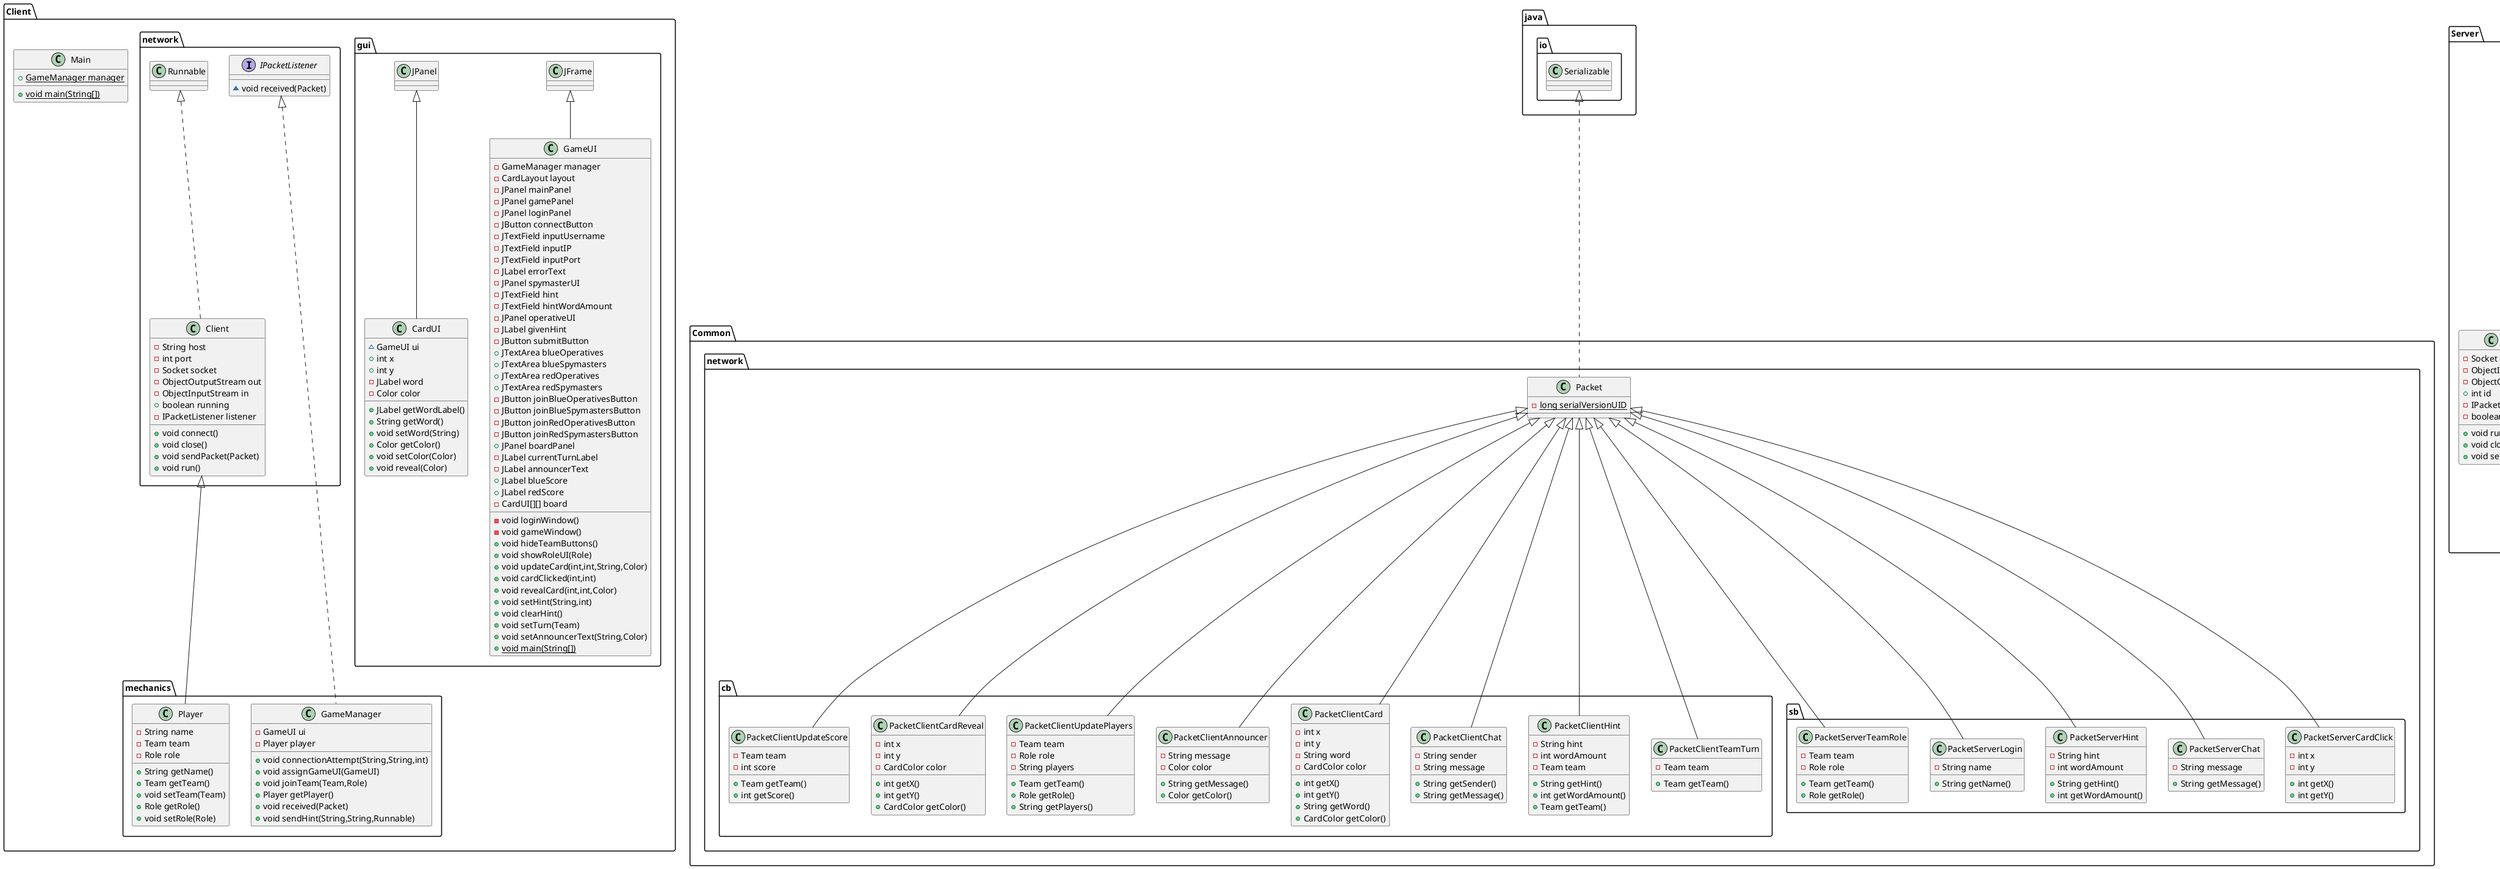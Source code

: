 @startuml
class Client.gui.GameUI {
- GameManager manager
- CardLayout layout
- JPanel mainPanel
- JPanel gamePanel
- JPanel loginPanel
- JButton connectButton
- JTextField inputUsername
- JTextField inputIP
- JTextField inputPort
- JLabel errorText
- JPanel spymasterUI
- JTextField hint
- JTextField hintWordAmount
- JPanel operativeUI
- JLabel givenHint
- JButton submitButton
+ JTextArea blueOperatives
+ JTextArea blueSpymasters
+ JTextArea redOperatives
+ JTextArea redSpymasters
- JButton joinBlueOperativesButton
- JButton joinBlueSpymastersButton
- JButton joinRedOperativesButton
- JButton joinRedSpymastersButton
+ JPanel boardPanel
- JLabel currentTurnLabel
- JLabel announcerText
+ JLabel blueScore
+ JLabel redScore
- CardUI[][] board
- void loginWindow()
- void gameWindow()
+ void hideTeamButtons()
+ void showRoleUI(Role)
+ void updateCard(int,int,String,Color)
+ void cardClicked(int,int)
+ void revealCard(int,int,Color)
+ void setHint(String,int)
+ void clearHint()
+ void setTurn(Team)
+ void setAnnouncerText(String,Color)
+ {static} void main(String[])
}
class Client.gui.CardUI {
~ GameUI ui
+ int x
+ int y
- JLabel word
- Color color
+ JLabel getWordLabel()
+ String getWord()
+ void setWord(String)
+ Color getColor()
+ void setColor(Color)
+ void reveal(Color)
}
class Client.mechanics.GameManager {
- GameUI ui
- Player player
+ void connectionAttempt(String,String,int)
+ void assignGameUI(GameUI)
+ void joinTeam(Team,Role)
+ Player getPlayer()
+ void received(Packet)
+ void sendHint(String,String,Runnable)
}
class Client.Main {
+ {static} GameManager manager
+ {static} void main(String[])
}
class Client.network.Client {
- String host
- int port
- Socket socket
- ObjectOutputStream out
- ObjectInputStream in
+ boolean running
- IPacketListener listener
+ void connect()
+ void close()
+ void sendPacket(Packet)
+ void run()
}
class Client.mechanics.Player {
- String name
- Team team
- Role role
+ String getName()
+ Team getTeam()
+ void setTeam(Team)
+ Role getRole()
+ void setRole(Role)
}
interface Client.network.IPacketListener {
~ void received(Packet)
}

class Common.network.cb.PacketClientTeamTurn {
- Team team
+ Team getTeam()
}
class Common.network.cb.PacketClientHint {
- String hint
- int wordAmount
- Team team
+ String getHint()
+ int getWordAmount()
+ Team getTeam()
}
class Common.network.sb.PacketServerCardClick {
- int x
- int y
+ int getX()
+ int getY()
}
class Common.network.sb.PacketServerChat {
- String message
+ String getMessage()
}
class Common.network.cb.PacketClientChat {
- String sender
- String message
+ String getSender()
+ String getMessage()
}
class Common.network.cb.PacketClientCard {
- int x
- int y
- String word
- CardColor color
+ int getX()
+ int getY()
+ String getWord()
+ CardColor getColor()
}
class Common.network.cb.PacketClientAnnouncer {
- String message
- Color color
+ String getMessage()
+ Color getColor()
}
class Common.network.cb.PacketClientUpdatePlayers {
- Team team
- Role role
- String players
+ Team getTeam()
+ Role getRole()
+ String getPlayers()
}
class Common.network.cb.PacketClientCardReveal {
- int x
- int y
- CardColor color
+ int getX()
+ int getY()
+ CardColor getColor()
}
class Common.network.sb.PacketServerHint {
- String hint
- int wordAmount
+ String getHint()
+ int getWordAmount()
}
class Common.network.sb.PacketServerLogin {
- String name
+ String getName()
}
class Common.network.Packet {
- {static} long serialVersionUID
}
class Common.network.cb.PacketClientUpdateScore {
- Team team
- int score
+ Team getTeam()
+ int getScore()
}
class Common.network.sb.PacketServerTeamRole {
- Team team
- Role role
+ Team getTeam()
+ Role getRole()
}

interface Server.IPacketListener {
~ void received(Packet,Connection)
}
class Server.Connection {
- Socket socket
- ObjectInputStream in
- ObjectOutputStream out
+ int id
- IPacketListener listener
- boolean running
+ void run()
+ void close()
+ void sendPacket(Object)
}
class Server.Main {
+ {static} GameManager manager
+ {static} void main(String[])
}
class Server.Server {
- int port
- ServerSocket serverSocket
- boolean running
- int id
+ void start()
+ void run()
- void initSocket(Socket)
+ void shutdown()
}
class Server.game.Card {
- int x
- int y
- String word
- CardColor color
- boolean isRevealed
+ int getX()
+ int getY()
+ String getWord()
+ CardColor getColor()
+ boolean isRevealed()
+ void setRevealed(boolean)
}
class Server.game.Player {
~ Connection connection
~ String name
+ Team team
+ Role role
+ Connection getConnection()
+ String getName()
}
class Server.game.GameManager {
- List<String> words
- HashMap<Integer,Player> players
- Card[][] board
- Team currentTurn
- int totalNumberOfGuesses
- int numberOfGuesses
- boolean debug
+ void switchTeam(int,Team,Role)
+ void generateBoard()
+ void sendCardPackets(Player)
+ void playerQuit(int)
+ void sendToAll(Packet)
+ void received(Packet,Connection)
- void receiveHint(Connection,PacketServerHint)
- void clickCard(Connection,PacketServerCardClick)
- void updateScores(Player)
- int getRemainingCards(Team)
- void switchTurn()
- void announce(String,Color)
- void debug(String)
}


Server.Runnable <|.. Server.Connection
Server.Runnable <|.. Server.Server
Server.IPacketListener <|.. Server.game.GameManager



Client.gui.JFrame <|-- Client.gui.GameUI
Client.gui.JPanel <|-- Client.gui.CardUI
Client.network.IPacketListener <|.. Client.mechanics.GameManager
Client.network.Runnable <|.. Client.network.Client
Client.network.Client <|-- Client.mechanics.Player

Common.network.Packet <|-- Common.network.cb.PacketClientTeamTurn
Common.network.Packet <|-- Common.network.cb.PacketClientHint
Common.network.Packet <|-- Common.network.sb.PacketServerCardClick
Common.network.Packet <|-- Common.network.sb.PacketServerChat
Common.network.Packet <|-- Common.network.cb.PacketClientChat
Common.network.Packet <|-- Common.network.cb.PacketClientCard
Common.network.Packet <|-- Common.network.cb.PacketClientAnnouncer
Common.network.Packet <|-- Common.network.cb.PacketClientUpdatePlayers
Common.network.Packet <|-- Common.network.cb.PacketClientCardReveal
Common.network.Packet <|-- Common.network.sb.PacketServerHint
Common.network.Packet <|-- Common.network.sb.PacketServerLogin
java.io.Serializable <|.. Common.network.Packet
Common.network.Packet <|-- Common.network.cb.PacketClientUpdateScore
Common.network.Packet <|-- Common.network.sb.PacketServerTeamRole
@enduml